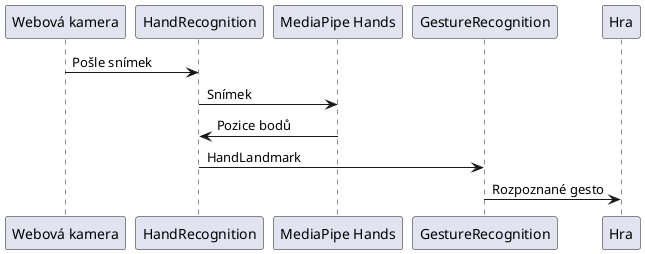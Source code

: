 @startuml

participant "Webová kamera"
participant "HandRecognition"
participant "MediaPipe Hands"
participant "GestureRecognition"
participant "Hra"

"Webová kamera" -> "HandRecognition" : Pošle snímek
"HandRecognition" -> "MediaPipe Hands" : Snímek
"MediaPipe Hands" -> "HandRecognition" : Pozice bodů
"HandRecognition" -> "GestureRecognition" : HandLandmark
"GestureRecognition" -> "Hra" : Rozpoznané gesto

@enduml